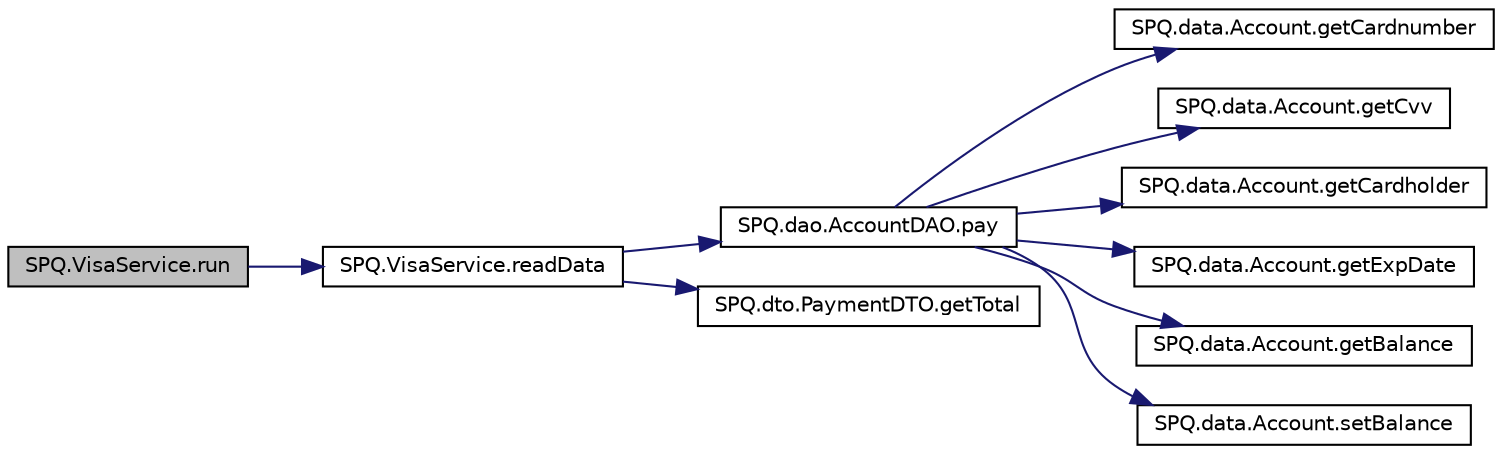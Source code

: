 digraph "SPQ.VisaService.run"
{
  edge [fontname="Helvetica",fontsize="10",labelfontname="Helvetica",labelfontsize="10"];
  node [fontname="Helvetica",fontsize="10",shape=record];
  rankdir="LR";
  Node13 [label="SPQ.VisaService.run",height=0.2,width=0.4,color="black", fillcolor="grey75", style="filled", fontcolor="black"];
  Node13 -> Node14 [color="midnightblue",fontsize="10",style="solid",fontname="Helvetica"];
  Node14 [label="SPQ.VisaService.readData",height=0.2,width=0.4,color="black", fillcolor="white", style="filled",URL="$class_s_p_q_1_1_visa_service.html#a9f06022375e8bd98b78a8268bdc4ff05"];
  Node14 -> Node15 [color="midnightblue",fontsize="10",style="solid",fontname="Helvetica"];
  Node15 [label="SPQ.dao.AccountDAO.pay",height=0.2,width=0.4,color="black", fillcolor="white", style="filled",URL="$class_s_p_q_1_1dao_1_1_account_d_a_o.html#ad40cd6129f180d4cb235c00756b53930"];
  Node15 -> Node16 [color="midnightblue",fontsize="10",style="solid",fontname="Helvetica"];
  Node16 [label="SPQ.data.Account.getCardnumber",height=0.2,width=0.4,color="black", fillcolor="white", style="filled",URL="$class_s_p_q_1_1data_1_1_account.html#a54797a8ae92cb43fa9126700579ca9bf"];
  Node15 -> Node17 [color="midnightblue",fontsize="10",style="solid",fontname="Helvetica"];
  Node17 [label="SPQ.data.Account.getCvv",height=0.2,width=0.4,color="black", fillcolor="white", style="filled",URL="$class_s_p_q_1_1data_1_1_account.html#a6f30fcec03cf6e342b7c6d932166ebb1"];
  Node15 -> Node18 [color="midnightblue",fontsize="10",style="solid",fontname="Helvetica"];
  Node18 [label="SPQ.data.Account.getCardholder",height=0.2,width=0.4,color="black", fillcolor="white", style="filled",URL="$class_s_p_q_1_1data_1_1_account.html#ab4297cf24cbff2975364306a31e75db9"];
  Node15 -> Node19 [color="midnightblue",fontsize="10",style="solid",fontname="Helvetica"];
  Node19 [label="SPQ.data.Account.getExpDate",height=0.2,width=0.4,color="black", fillcolor="white", style="filled",URL="$class_s_p_q_1_1data_1_1_account.html#a6980881f5f4cd0af58f6ccdc8d6916fc"];
  Node15 -> Node20 [color="midnightblue",fontsize="10",style="solid",fontname="Helvetica"];
  Node20 [label="SPQ.data.Account.getBalance",height=0.2,width=0.4,color="black", fillcolor="white", style="filled",URL="$class_s_p_q_1_1data_1_1_account.html#a39cb32b817edf85d7cf23d9b39bb0dc5"];
  Node15 -> Node21 [color="midnightblue",fontsize="10",style="solid",fontname="Helvetica"];
  Node21 [label="SPQ.data.Account.setBalance",height=0.2,width=0.4,color="black", fillcolor="white", style="filled",URL="$class_s_p_q_1_1data_1_1_account.html#a7ac2f177ba411765320259ed3a63b5b2"];
  Node14 -> Node22 [color="midnightblue",fontsize="10",style="solid",fontname="Helvetica"];
  Node22 [label="SPQ.dto.PaymentDTO.getTotal",height=0.2,width=0.4,color="black", fillcolor="white", style="filled",URL="$class_s_p_q_1_1dto_1_1_payment_d_t_o.html#a04cd2104d07971407126fcf75ef17d5b"];
}
